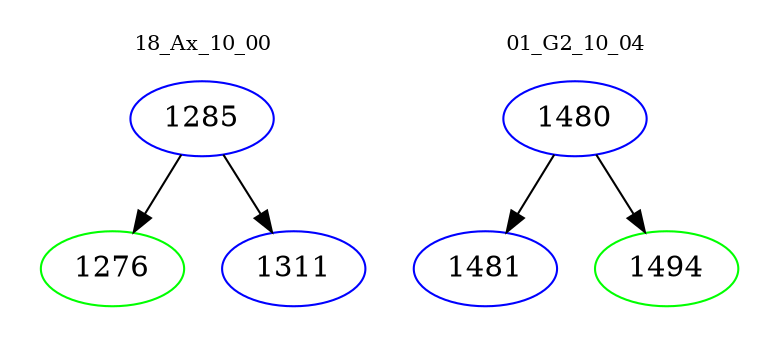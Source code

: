 digraph{
subgraph cluster_0 {
color = white
label = "18_Ax_10_00";
fontsize=10;
T0_1285 [label="1285", color="blue"]
T0_1285 -> T0_1276 [color="black"]
T0_1276 [label="1276", color="green"]
T0_1285 -> T0_1311 [color="black"]
T0_1311 [label="1311", color="blue"]
}
subgraph cluster_1 {
color = white
label = "01_G2_10_04";
fontsize=10;
T1_1480 [label="1480", color="blue"]
T1_1480 -> T1_1481 [color="black"]
T1_1481 [label="1481", color="blue"]
T1_1480 -> T1_1494 [color="black"]
T1_1494 [label="1494", color="green"]
}
}
